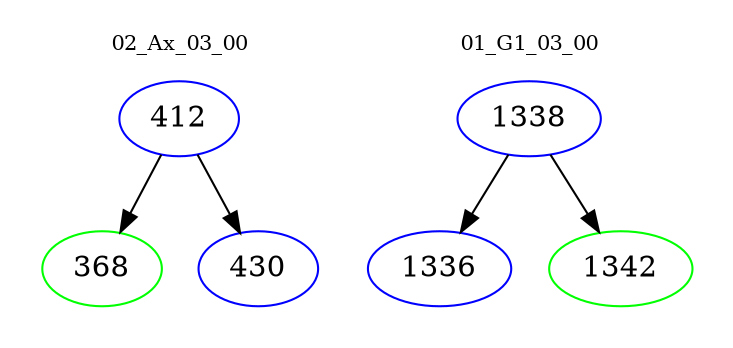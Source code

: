 digraph{
subgraph cluster_0 {
color = white
label = "02_Ax_03_00";
fontsize=10;
T0_412 [label="412", color="blue"]
T0_412 -> T0_368 [color="black"]
T0_368 [label="368", color="green"]
T0_412 -> T0_430 [color="black"]
T0_430 [label="430", color="blue"]
}
subgraph cluster_1 {
color = white
label = "01_G1_03_00";
fontsize=10;
T1_1338 [label="1338", color="blue"]
T1_1338 -> T1_1336 [color="black"]
T1_1336 [label="1336", color="blue"]
T1_1338 -> T1_1342 [color="black"]
T1_1342 [label="1342", color="green"]
}
}

